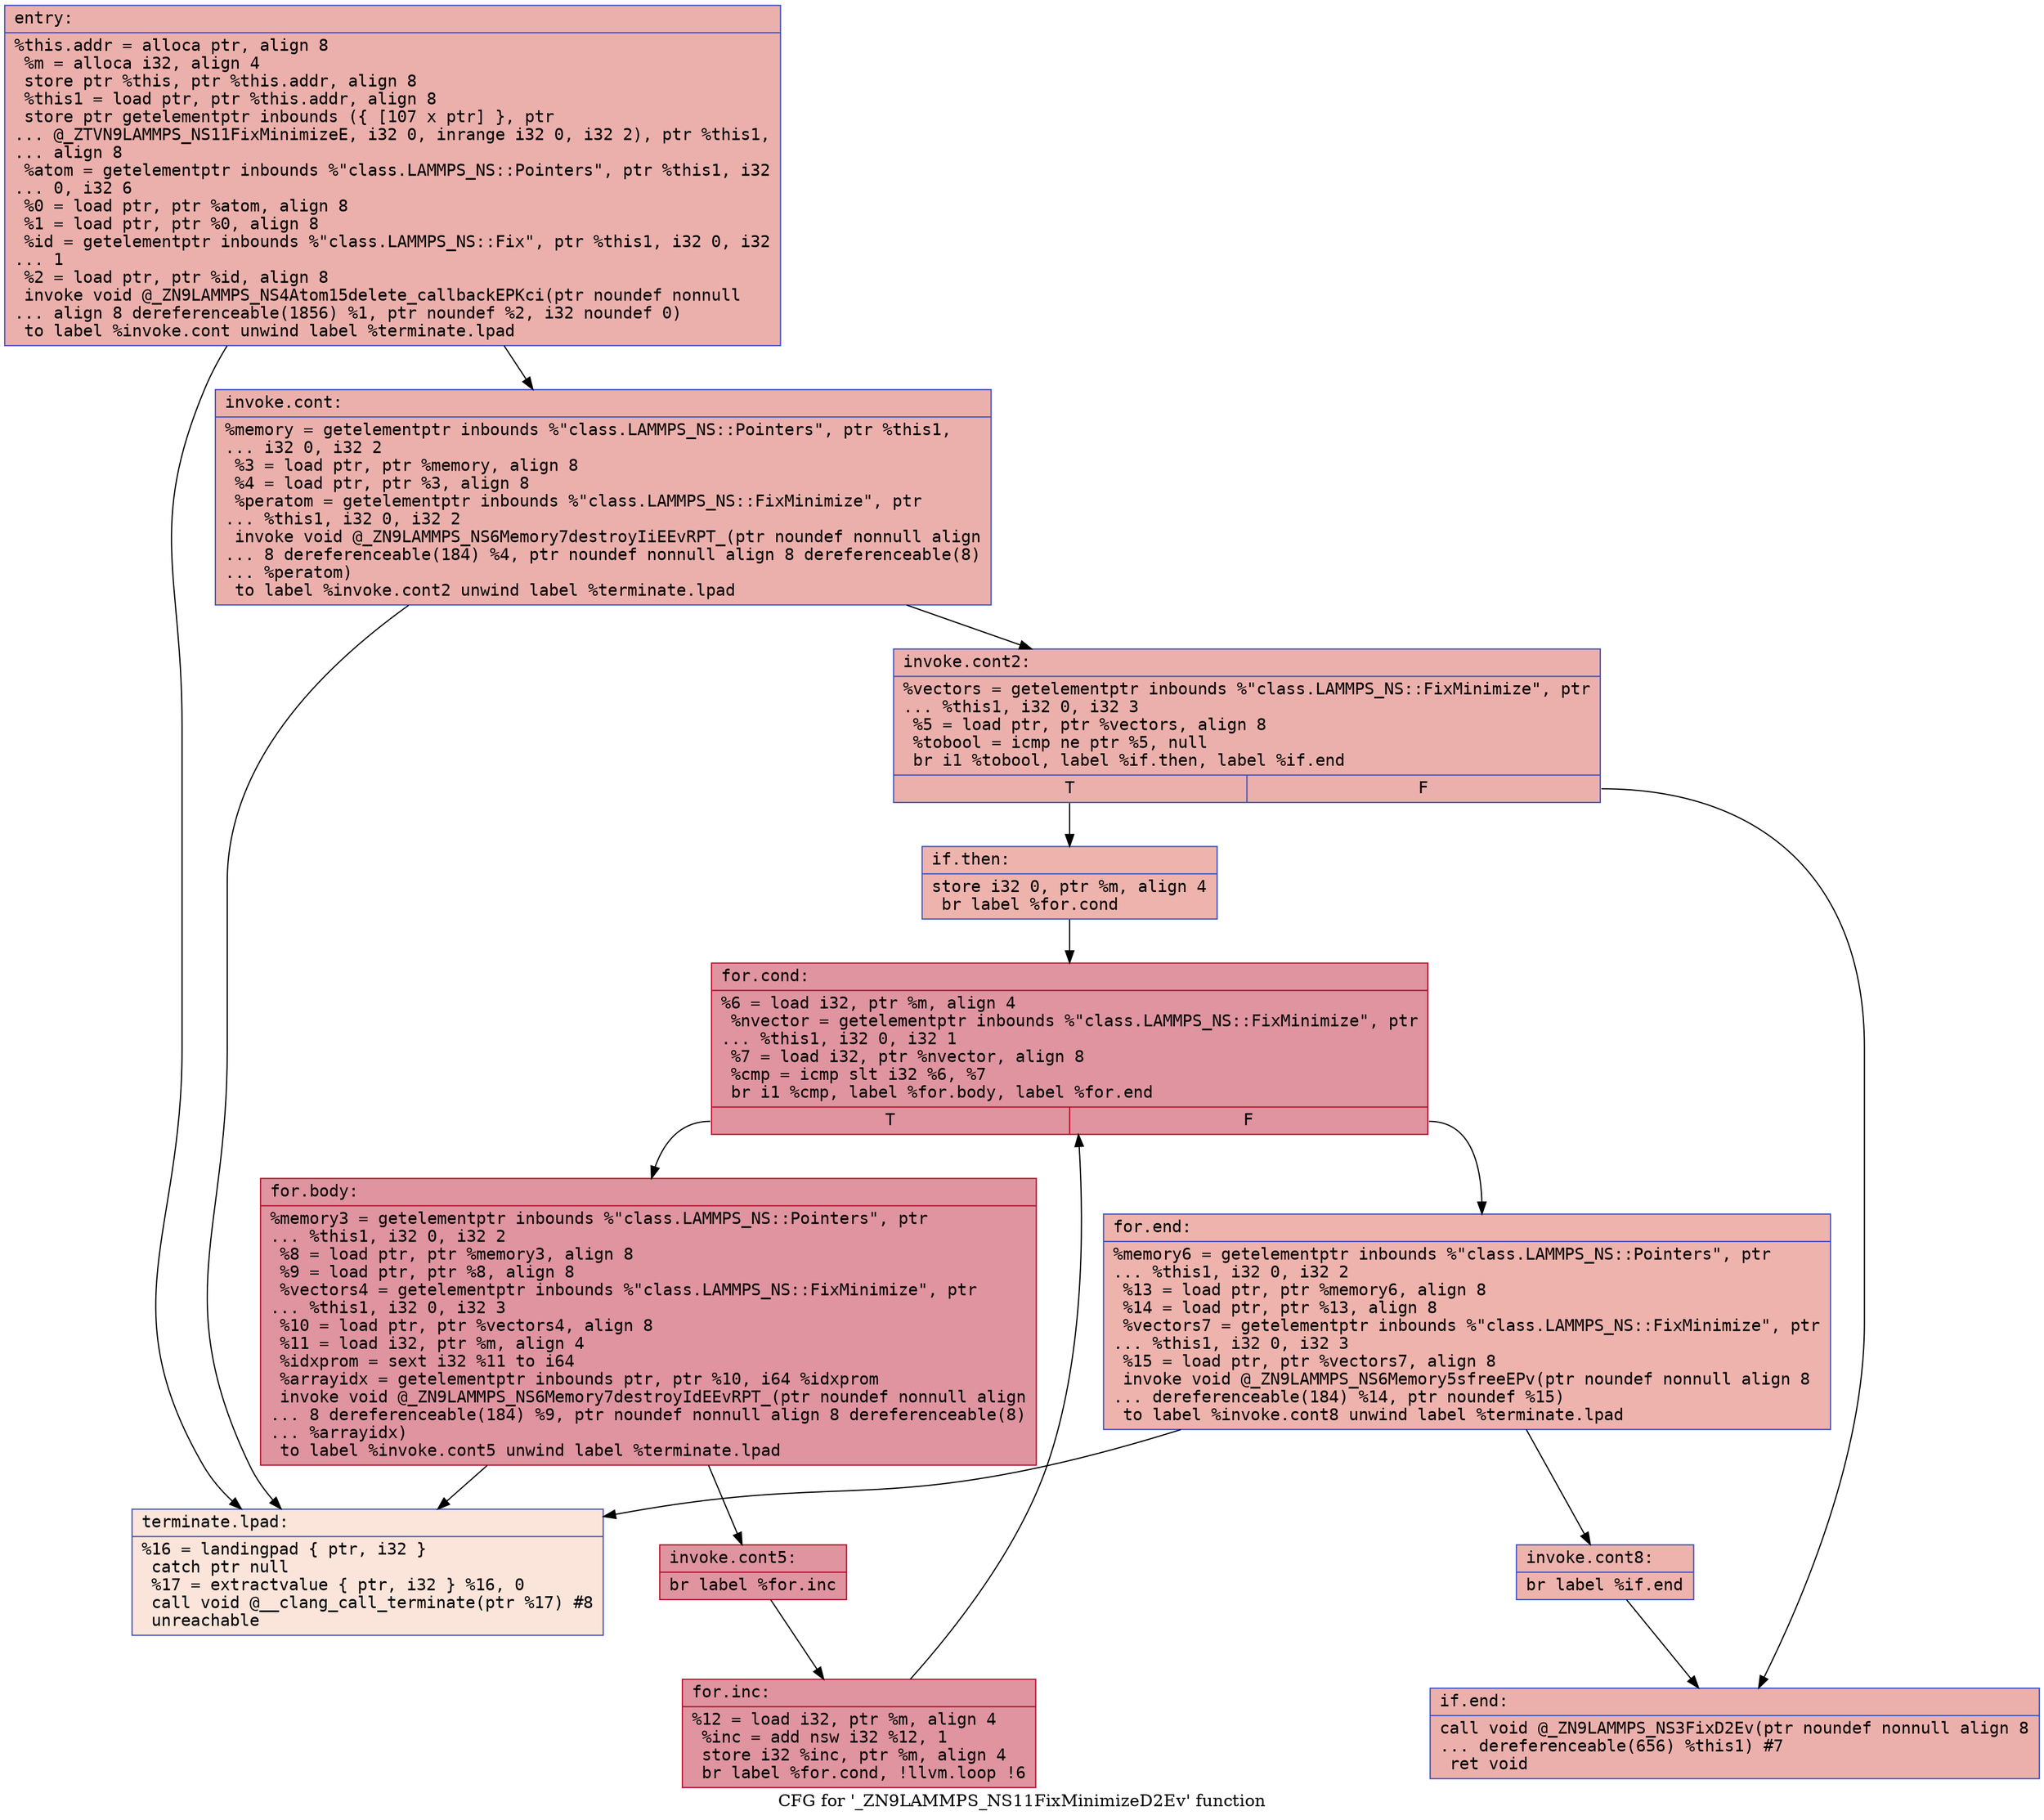 digraph "CFG for '_ZN9LAMMPS_NS11FixMinimizeD2Ev' function" {
	label="CFG for '_ZN9LAMMPS_NS11FixMinimizeD2Ev' function";

	Node0x5624a1c10050 [shape=record,color="#3d50c3ff", style=filled, fillcolor="#d24b4070" fontname="Courier",label="{entry:\l|  %this.addr = alloca ptr, align 8\l  %m = alloca i32, align 4\l  store ptr %this, ptr %this.addr, align 8\l  %this1 = load ptr, ptr %this.addr, align 8\l  store ptr getelementptr inbounds (\{ [107 x ptr] \}, ptr\l... @_ZTVN9LAMMPS_NS11FixMinimizeE, i32 0, inrange i32 0, i32 2), ptr %this1,\l... align 8\l  %atom = getelementptr inbounds %\"class.LAMMPS_NS::Pointers\", ptr %this1, i32\l... 0, i32 6\l  %0 = load ptr, ptr %atom, align 8\l  %1 = load ptr, ptr %0, align 8\l  %id = getelementptr inbounds %\"class.LAMMPS_NS::Fix\", ptr %this1, i32 0, i32\l... 1\l  %2 = load ptr, ptr %id, align 8\l  invoke void @_ZN9LAMMPS_NS4Atom15delete_callbackEPKci(ptr noundef nonnull\l... align 8 dereferenceable(1856) %1, ptr noundef %2, i32 noundef 0)\l          to label %invoke.cont unwind label %terminate.lpad\l}"];
	Node0x5624a1c10050 -> Node0x5624a1c104b0[tooltip="entry -> invoke.cont\nProbability 100.00%" ];
	Node0x5624a1c10050 -> Node0x5624a1c10500[tooltip="entry -> terminate.lpad\nProbability 0.00%" ];
	Node0x5624a1c104b0 [shape=record,color="#3d50c3ff", style=filled, fillcolor="#d24b4070" fontname="Courier",label="{invoke.cont:\l|  %memory = getelementptr inbounds %\"class.LAMMPS_NS::Pointers\", ptr %this1,\l... i32 0, i32 2\l  %3 = load ptr, ptr %memory, align 8\l  %4 = load ptr, ptr %3, align 8\l  %peratom = getelementptr inbounds %\"class.LAMMPS_NS::FixMinimize\", ptr\l... %this1, i32 0, i32 2\l  invoke void @_ZN9LAMMPS_NS6Memory7destroyIiEEvRPT_(ptr noundef nonnull align\l... 8 dereferenceable(184) %4, ptr noundef nonnull align 8 dereferenceable(8)\l... %peratom)\l          to label %invoke.cont2 unwind label %terminate.lpad\l}"];
	Node0x5624a1c104b0 -> Node0x5624a1c11160[tooltip="invoke.cont -> invoke.cont2\nProbability 100.00%" ];
	Node0x5624a1c104b0 -> Node0x5624a1c10500[tooltip="invoke.cont -> terminate.lpad\nProbability 0.00%" ];
	Node0x5624a1c11160 [shape=record,color="#3d50c3ff", style=filled, fillcolor="#d24b4070" fontname="Courier",label="{invoke.cont2:\l|  %vectors = getelementptr inbounds %\"class.LAMMPS_NS::FixMinimize\", ptr\l... %this1, i32 0, i32 3\l  %5 = load ptr, ptr %vectors, align 8\l  %tobool = icmp ne ptr %5, null\l  br i1 %tobool, label %if.then, label %if.end\l|{<s0>T|<s1>F}}"];
	Node0x5624a1c11160:s0 -> Node0x5624a1c0ffd0[tooltip="invoke.cont2 -> if.then\nProbability 62.50%" ];
	Node0x5624a1c11160:s1 -> Node0x5624a1c11790[tooltip="invoke.cont2 -> if.end\nProbability 37.50%" ];
	Node0x5624a1c0ffd0 [shape=record,color="#3d50c3ff", style=filled, fillcolor="#d6524470" fontname="Courier",label="{if.then:\l|  store i32 0, ptr %m, align 4\l  br label %for.cond\l}"];
	Node0x5624a1c0ffd0 -> Node0x5624a1c119b0[tooltip="if.then -> for.cond\nProbability 100.00%" ];
	Node0x5624a1c119b0 [shape=record,color="#b70d28ff", style=filled, fillcolor="#b70d2870" fontname="Courier",label="{for.cond:\l|  %6 = load i32, ptr %m, align 4\l  %nvector = getelementptr inbounds %\"class.LAMMPS_NS::FixMinimize\", ptr\l... %this1, i32 0, i32 1\l  %7 = load i32, ptr %nvector, align 8\l  %cmp = icmp slt i32 %6, %7\l  br i1 %cmp, label %for.body, label %for.end\l|{<s0>T|<s1>F}}"];
	Node0x5624a1c119b0:s0 -> Node0x5624a1c11d00[tooltip="for.cond -> for.body\nProbability 96.88%" ];
	Node0x5624a1c119b0:s1 -> Node0x5624a1c11d80[tooltip="for.cond -> for.end\nProbability 3.12%" ];
	Node0x5624a1c11d00 [shape=record,color="#b70d28ff", style=filled, fillcolor="#b70d2870" fontname="Courier",label="{for.body:\l|  %memory3 = getelementptr inbounds %\"class.LAMMPS_NS::Pointers\", ptr\l... %this1, i32 0, i32 2\l  %8 = load ptr, ptr %memory3, align 8\l  %9 = load ptr, ptr %8, align 8\l  %vectors4 = getelementptr inbounds %\"class.LAMMPS_NS::FixMinimize\", ptr\l... %this1, i32 0, i32 3\l  %10 = load ptr, ptr %vectors4, align 8\l  %11 = load i32, ptr %m, align 4\l  %idxprom = sext i32 %11 to i64\l  %arrayidx = getelementptr inbounds ptr, ptr %10, i64 %idxprom\l  invoke void @_ZN9LAMMPS_NS6Memory7destroyIdEEvRPT_(ptr noundef nonnull align\l... 8 dereferenceable(184) %9, ptr noundef nonnull align 8 dereferenceable(8)\l... %arrayidx)\l          to label %invoke.cont5 unwind label %terminate.lpad\l}"];
	Node0x5624a1c11d00 -> Node0x5624a1c12780[tooltip="for.body -> invoke.cont5\nProbability 100.00%" ];
	Node0x5624a1c11d00 -> Node0x5624a1c10500[tooltip="for.body -> terminate.lpad\nProbability 0.00%" ];
	Node0x5624a1c12780 [shape=record,color="#b70d28ff", style=filled, fillcolor="#b70d2870" fontname="Courier",label="{invoke.cont5:\l|  br label %for.inc\l}"];
	Node0x5624a1c12780 -> Node0x5624a1c12aa0[tooltip="invoke.cont5 -> for.inc\nProbability 100.00%" ];
	Node0x5624a1c12aa0 [shape=record,color="#b70d28ff", style=filled, fillcolor="#b70d2870" fontname="Courier",label="{for.inc:\l|  %12 = load i32, ptr %m, align 4\l  %inc = add nsw i32 %12, 1\l  store i32 %inc, ptr %m, align 4\l  br label %for.cond, !llvm.loop !6\l}"];
	Node0x5624a1c12aa0 -> Node0x5624a1c119b0[tooltip="for.inc -> for.cond\nProbability 100.00%" ];
	Node0x5624a1c11d80 [shape=record,color="#3d50c3ff", style=filled, fillcolor="#d6524470" fontname="Courier",label="{for.end:\l|  %memory6 = getelementptr inbounds %\"class.LAMMPS_NS::Pointers\", ptr\l... %this1, i32 0, i32 2\l  %13 = load ptr, ptr %memory6, align 8\l  %14 = load ptr, ptr %13, align 8\l  %vectors7 = getelementptr inbounds %\"class.LAMMPS_NS::FixMinimize\", ptr\l... %this1, i32 0, i32 3\l  %15 = load ptr, ptr %vectors7, align 8\l  invoke void @_ZN9LAMMPS_NS6Memory5sfreeEPv(ptr noundef nonnull align 8\l... dereferenceable(184) %14, ptr noundef %15)\l          to label %invoke.cont8 unwind label %terminate.lpad\l}"];
	Node0x5624a1c11d80 -> Node0x5624a1c13bf0[tooltip="for.end -> invoke.cont8\nProbability 100.00%" ];
	Node0x5624a1c11d80 -> Node0x5624a1c10500[tooltip="for.end -> terminate.lpad\nProbability 0.00%" ];
	Node0x5624a1c13bf0 [shape=record,color="#3d50c3ff", style=filled, fillcolor="#d6524470" fontname="Courier",label="{invoke.cont8:\l|  br label %if.end\l}"];
	Node0x5624a1c13bf0 -> Node0x5624a1c11790[tooltip="invoke.cont8 -> if.end\nProbability 100.00%" ];
	Node0x5624a1c11790 [shape=record,color="#3d50c3ff", style=filled, fillcolor="#d24b4070" fontname="Courier",label="{if.end:\l|  call void @_ZN9LAMMPS_NS3FixD2Ev(ptr noundef nonnull align 8\l... dereferenceable(656) %this1) #7\l  ret void\l}"];
	Node0x5624a1c10500 [shape=record,color="#3d50c3ff", style=filled, fillcolor="#f5c1a970" fontname="Courier",label="{terminate.lpad:\l|  %16 = landingpad \{ ptr, i32 \}\l          catch ptr null\l  %17 = extractvalue \{ ptr, i32 \} %16, 0\l  call void @__clang_call_terminate(ptr %17) #8\l  unreachable\l}"];
}
